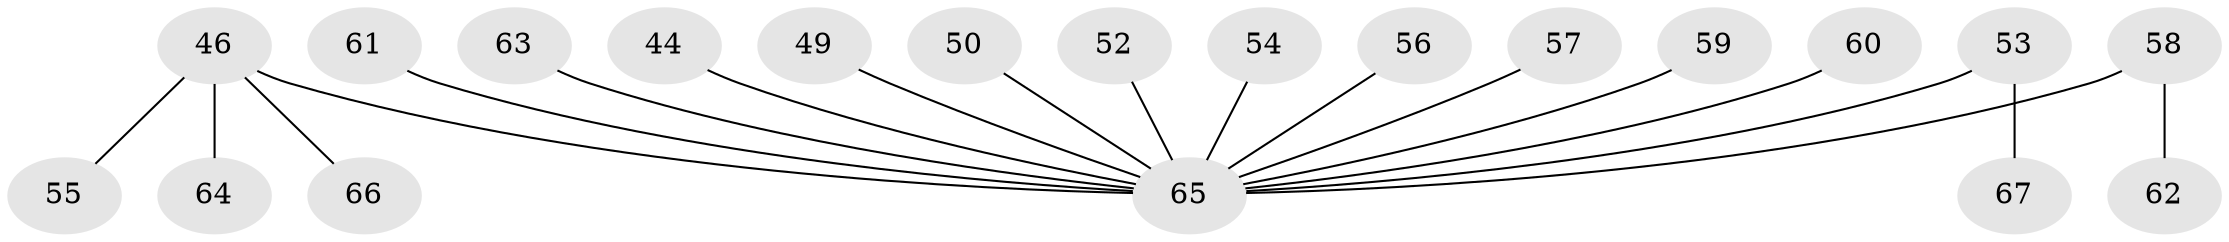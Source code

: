 // original degree distribution, {2: 0.3582089552238806, 4: 0.05970149253731343, 5: 0.029850746268656716, 6: 0.014925373134328358, 3: 0.11940298507462686, 1: 0.417910447761194}
// Generated by graph-tools (version 1.1) at 2025/56/03/04/25 21:56:27]
// undirected, 20 vertices, 19 edges
graph export_dot {
graph [start="1"]
  node [color=gray90,style=filled];
  44;
  46 [super="+15+30+40+42+45"];
  49;
  50;
  52;
  53;
  54;
  55;
  56;
  57;
  58;
  59;
  60;
  61;
  62;
  63;
  64;
  65 [super="+43+48+51"];
  66;
  67;
  44 -- 65;
  46 -- 55;
  46 -- 64;
  46 -- 66;
  46 -- 65;
  49 -- 65;
  50 -- 65;
  52 -- 65;
  53 -- 67;
  53 -- 65;
  54 -- 65;
  56 -- 65;
  57 -- 65;
  58 -- 62;
  58 -- 65;
  59 -- 65;
  60 -- 65;
  61 -- 65;
  63 -- 65;
}
